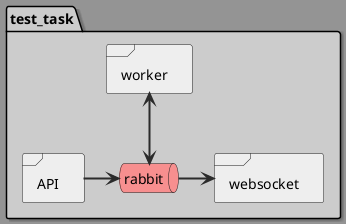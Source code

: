 @startuml
<style>
    package {
        backgroundcolor #CCC
        Shadowing 1
    }
    document {
        backgroundcolor #949494
    }
    frame {
        backgroundcolor #EEE
    }
    database, cloud {
        backgroundcolor #A5CEF0
    }
    queue {
        backgroundcolor #F78F8F
    }
    actor {
        linethickness 3
        linecolor #2B2B2B
    }
    arrow {
        linethickness 2
        linecolor #2B2B2B
    }
    folder {
        backgroundcolor #FFCD73
    }

</style>

package "test_task" {
    frame api as "API" {
    }
    frame ws as "websocket" {
    }
    frame worker {
    }
    queue rabbit {
    }
}

api -r-> rabbit
rabbit <-up-> worker
rabbit -> ws
@enduml
